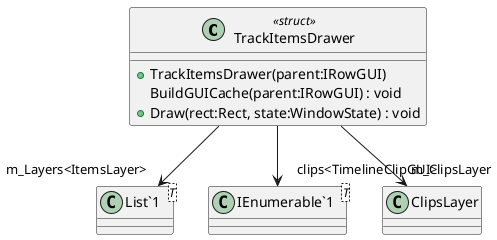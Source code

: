 @startuml
class TrackItemsDrawer <<struct>> {
    + TrackItemsDrawer(parent:IRowGUI)
    BuildGUICache(parent:IRowGUI) : void
    + Draw(rect:Rect, state:WindowState) : void
}
class "List`1"<T> {
}
class "IEnumerable`1"<T> {
}
TrackItemsDrawer --> "m_Layers<ItemsLayer>" "List`1"
TrackItemsDrawer --> "m_ClipsLayer" ClipsLayer
TrackItemsDrawer --> "clips<TimelineClipGUI>" "IEnumerable`1"
@enduml
